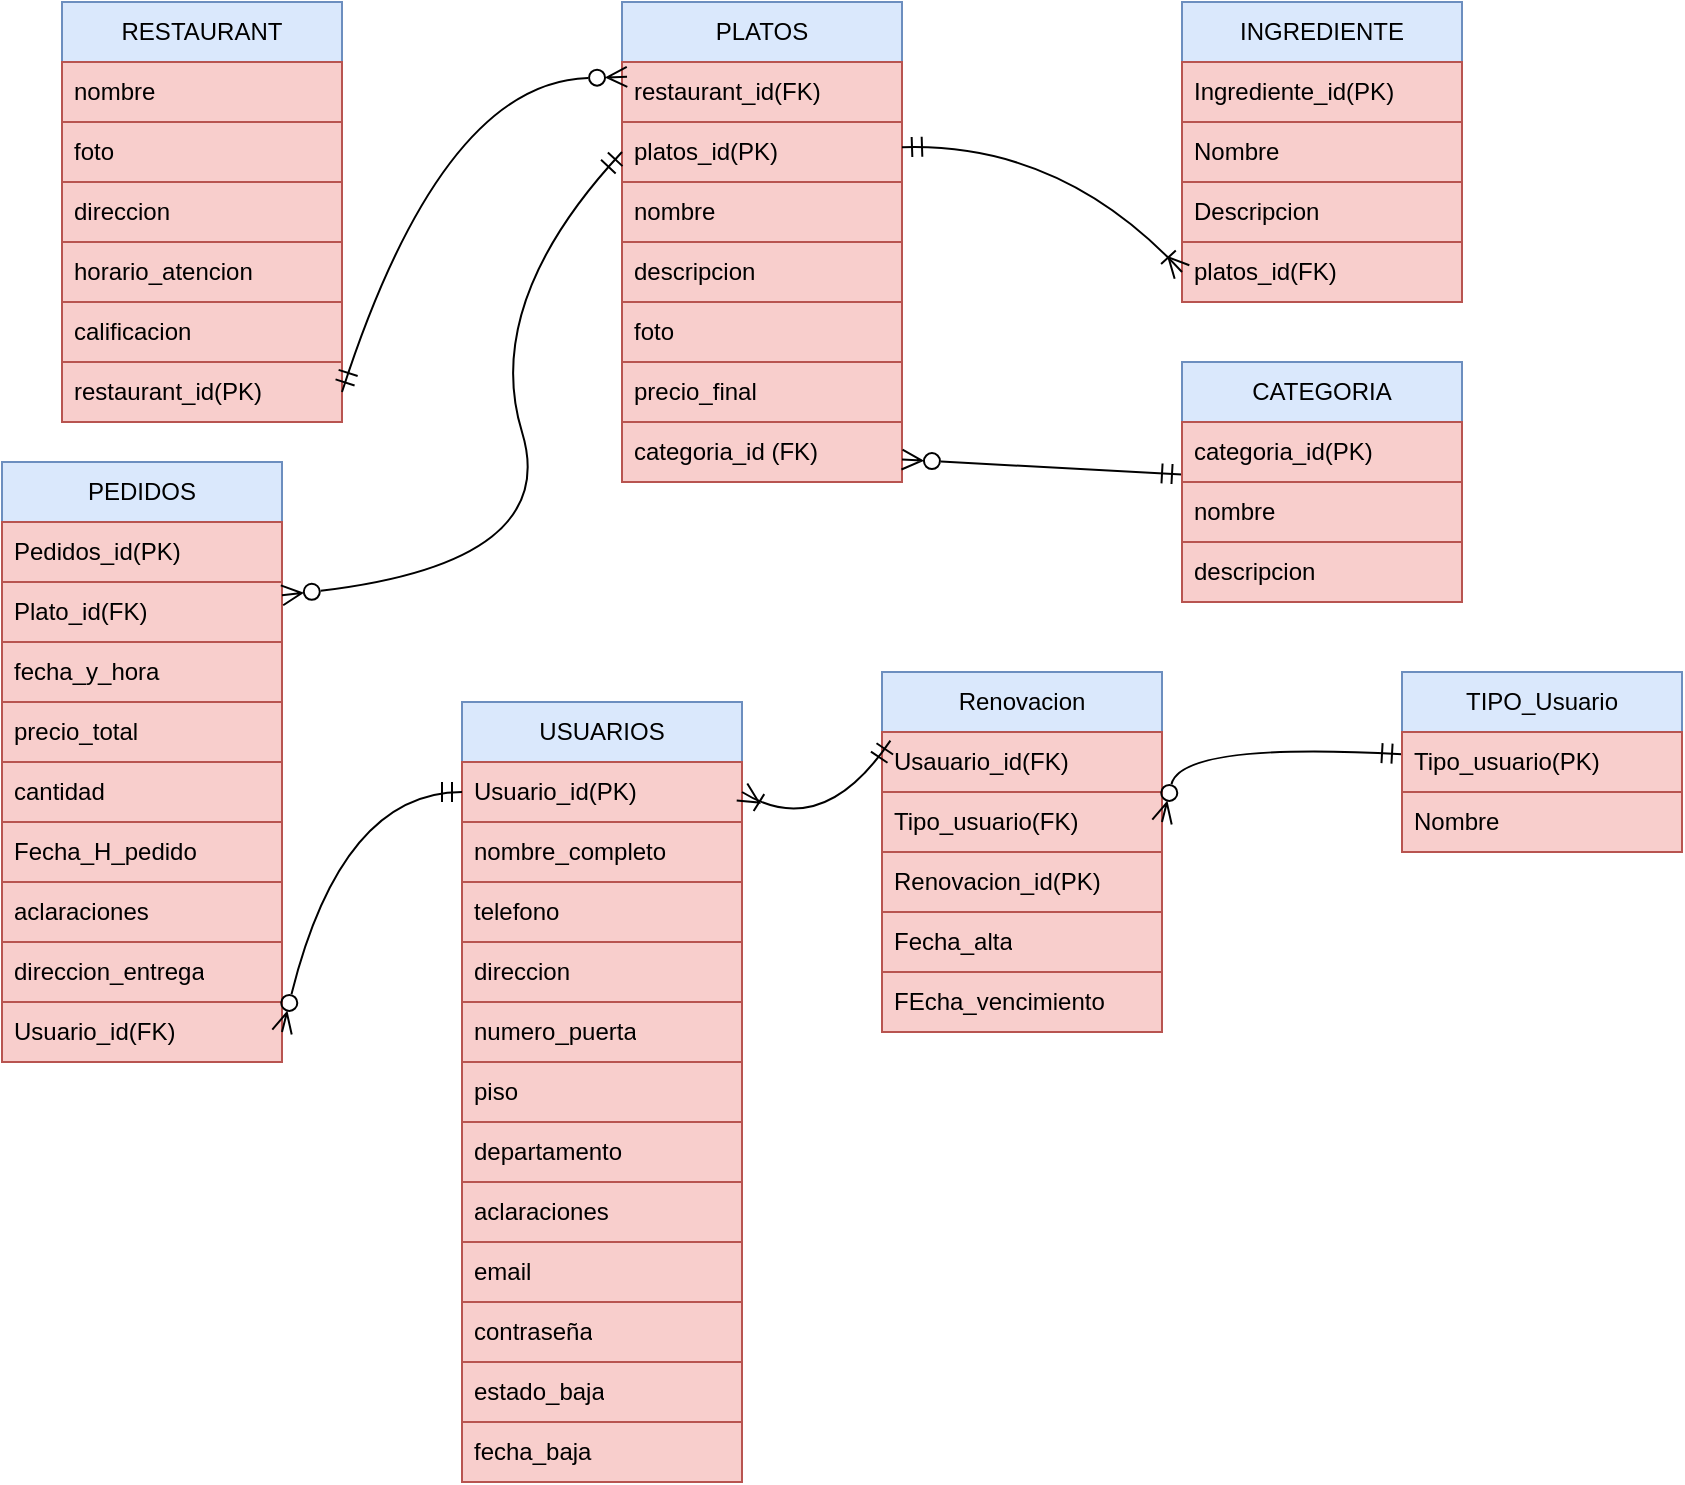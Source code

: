 <mxfile version="26.0.11">
  <diagram name="Página-1" id="m0YDP1p_Tk6nH9TLVI8F">
    <mxGraphModel dx="2087" dy="1421" grid="1" gridSize="10" guides="1" tooltips="1" connect="1" arrows="1" fold="1" page="0" pageScale="1" pageWidth="827" pageHeight="1169" math="0" shadow="0">
      <root>
        <mxCell id="0" />
        <mxCell id="1" parent="0" />
        <mxCell id="yJgGsB4csL-WOGq9Tf3d-1" value="RESTAURANT" style="swimlane;fontStyle=0;childLayout=stackLayout;horizontal=1;startSize=30;horizontalStack=0;resizeParent=1;resizeParentMax=0;resizeLast=0;collapsible=1;marginBottom=0;whiteSpace=wrap;html=1;fillColor=#dae8fc;strokeColor=#6c8ebf;" vertex="1" parent="1">
          <mxGeometry x="-290" y="-190" width="140" height="210" as="geometry" />
        </mxCell>
        <mxCell id="yJgGsB4csL-WOGq9Tf3d-2" value="nombre" style="text;strokeColor=#b85450;fillColor=#f8cecc;align=left;verticalAlign=middle;spacingLeft=4;spacingRight=4;overflow=hidden;points=[[0,0.5],[1,0.5]];portConstraint=eastwest;rotatable=0;whiteSpace=wrap;html=1;" vertex="1" parent="yJgGsB4csL-WOGq9Tf3d-1">
          <mxGeometry y="30" width="140" height="30" as="geometry" />
        </mxCell>
        <mxCell id="yJgGsB4csL-WOGq9Tf3d-3" value="foto" style="text;strokeColor=#b85450;fillColor=#f8cecc;align=left;verticalAlign=middle;spacingLeft=4;spacingRight=4;overflow=hidden;points=[[0,0.5],[1,0.5]];portConstraint=eastwest;rotatable=0;whiteSpace=wrap;html=1;" vertex="1" parent="yJgGsB4csL-WOGq9Tf3d-1">
          <mxGeometry y="60" width="140" height="30" as="geometry" />
        </mxCell>
        <mxCell id="yJgGsB4csL-WOGq9Tf3d-4" value="direccion" style="text;strokeColor=#b85450;fillColor=#f8cecc;align=left;verticalAlign=middle;spacingLeft=4;spacingRight=4;overflow=hidden;points=[[0,0.5],[1,0.5]];portConstraint=eastwest;rotatable=0;whiteSpace=wrap;html=1;" vertex="1" parent="yJgGsB4csL-WOGq9Tf3d-1">
          <mxGeometry y="90" width="140" height="30" as="geometry" />
        </mxCell>
        <mxCell id="yJgGsB4csL-WOGq9Tf3d-6" value="horario_atencion" style="text;strokeColor=#b85450;fillColor=#f8cecc;align=left;verticalAlign=middle;spacingLeft=4;spacingRight=4;overflow=hidden;points=[[0,0.5],[1,0.5]];portConstraint=eastwest;rotatable=0;whiteSpace=wrap;html=1;" vertex="1" parent="yJgGsB4csL-WOGq9Tf3d-1">
          <mxGeometry y="120" width="140" height="30" as="geometry" />
        </mxCell>
        <mxCell id="yJgGsB4csL-WOGq9Tf3d-5" value="calificacion" style="text;strokeColor=#b85450;fillColor=#f8cecc;align=left;verticalAlign=middle;spacingLeft=4;spacingRight=4;overflow=hidden;points=[[0,0.5],[1,0.5]];portConstraint=eastwest;rotatable=0;whiteSpace=wrap;html=1;" vertex="1" parent="yJgGsB4csL-WOGq9Tf3d-1">
          <mxGeometry y="150" width="140" height="30" as="geometry" />
        </mxCell>
        <mxCell id="yJgGsB4csL-WOGq9Tf3d-34" value="restaurant_id(PK)" style="text;strokeColor=#b85450;fillColor=#f8cecc;align=left;verticalAlign=middle;spacingLeft=4;spacingRight=4;overflow=hidden;points=[[0,0.5],[1,0.5]];portConstraint=eastwest;rotatable=0;whiteSpace=wrap;html=1;" vertex="1" parent="yJgGsB4csL-WOGq9Tf3d-1">
          <mxGeometry y="180" width="140" height="30" as="geometry" />
        </mxCell>
        <mxCell id="yJgGsB4csL-WOGq9Tf3d-8" value="PLATOS" style="swimlane;fontStyle=0;childLayout=stackLayout;horizontal=1;startSize=30;horizontalStack=0;resizeParent=1;resizeParentMax=0;resizeLast=0;collapsible=1;marginBottom=0;whiteSpace=wrap;html=1;fillColor=#dae8fc;strokeColor=#6c8ebf;" vertex="1" parent="1">
          <mxGeometry x="-10" y="-190" width="140" height="240" as="geometry" />
        </mxCell>
        <mxCell id="yJgGsB4csL-WOGq9Tf3d-9" value="restaurant_id(FK)" style="text;strokeColor=#b85450;fillColor=#f8cecc;align=left;verticalAlign=middle;spacingLeft=4;spacingRight=4;overflow=hidden;points=[[0,0.5],[1,0.5]];portConstraint=eastwest;rotatable=0;whiteSpace=wrap;html=1;" vertex="1" parent="yJgGsB4csL-WOGq9Tf3d-8">
          <mxGeometry y="30" width="140" height="30" as="geometry" />
        </mxCell>
        <mxCell id="yJgGsB4csL-WOGq9Tf3d-36" value="platos_id(PK)" style="text;strokeColor=#b85450;fillColor=#f8cecc;align=left;verticalAlign=middle;spacingLeft=4;spacingRight=4;overflow=hidden;points=[[0,0.5],[1,0.5]];portConstraint=eastwest;rotatable=0;whiteSpace=wrap;html=1;" vertex="1" parent="yJgGsB4csL-WOGq9Tf3d-8">
          <mxGeometry y="60" width="140" height="30" as="geometry" />
        </mxCell>
        <mxCell id="yJgGsB4csL-WOGq9Tf3d-14" value="nombre" style="text;strokeColor=#b85450;fillColor=#f8cecc;align=left;verticalAlign=middle;spacingLeft=4;spacingRight=4;overflow=hidden;points=[[0,0.5],[1,0.5]];portConstraint=eastwest;rotatable=0;whiteSpace=wrap;html=1;" vertex="1" parent="yJgGsB4csL-WOGq9Tf3d-8">
          <mxGeometry y="90" width="140" height="30" as="geometry" />
        </mxCell>
        <mxCell id="yJgGsB4csL-WOGq9Tf3d-10" value="descripcion" style="text;strokeColor=#b85450;fillColor=#f8cecc;align=left;verticalAlign=middle;spacingLeft=4;spacingRight=4;overflow=hidden;points=[[0,0.5],[1,0.5]];portConstraint=eastwest;rotatable=0;whiteSpace=wrap;html=1;" vertex="1" parent="yJgGsB4csL-WOGq9Tf3d-8">
          <mxGeometry y="120" width="140" height="30" as="geometry" />
        </mxCell>
        <mxCell id="yJgGsB4csL-WOGq9Tf3d-11" value="foto" style="text;strokeColor=#b85450;fillColor=#f8cecc;align=left;verticalAlign=middle;spacingLeft=4;spacingRight=4;overflow=hidden;points=[[0,0.5],[1,0.5]];portConstraint=eastwest;rotatable=0;whiteSpace=wrap;html=1;" vertex="1" parent="yJgGsB4csL-WOGq9Tf3d-8">
          <mxGeometry y="150" width="140" height="30" as="geometry" />
        </mxCell>
        <mxCell id="yJgGsB4csL-WOGq9Tf3d-12" value="precio_final" style="text;strokeColor=#b85450;fillColor=#f8cecc;align=left;verticalAlign=middle;spacingLeft=4;spacingRight=4;overflow=hidden;points=[[0,0.5],[1,0.5]];portConstraint=eastwest;rotatable=0;whiteSpace=wrap;html=1;" vertex="1" parent="yJgGsB4csL-WOGq9Tf3d-8">
          <mxGeometry y="180" width="140" height="30" as="geometry" />
        </mxCell>
        <mxCell id="yJgGsB4csL-WOGq9Tf3d-13" value="categoria_id (FK)" style="text;strokeColor=#b85450;fillColor=#f8cecc;align=left;verticalAlign=middle;spacingLeft=4;spacingRight=4;overflow=hidden;points=[[0,0.5],[1,0.5]];portConstraint=eastwest;rotatable=0;whiteSpace=wrap;html=1;" vertex="1" parent="yJgGsB4csL-WOGq9Tf3d-8">
          <mxGeometry y="210" width="140" height="30" as="geometry" />
        </mxCell>
        <mxCell id="yJgGsB4csL-WOGq9Tf3d-47" value="" style="edgeStyle=none;curved=1;rounded=0;orthogonalLoop=1;jettySize=auto;html=1;fontSize=12;startSize=8;endSize=8;endArrow=ERzeroToMany;endFill=0;startArrow=ERmandOne;startFill=0;" edge="1" parent="1" source="yJgGsB4csL-WOGq9Tf3d-15" target="yJgGsB4csL-WOGq9Tf3d-13">
          <mxGeometry relative="1" as="geometry" />
        </mxCell>
        <mxCell id="yJgGsB4csL-WOGq9Tf3d-15" value="CATEGORIA" style="swimlane;fontStyle=0;childLayout=stackLayout;horizontal=1;startSize=30;horizontalStack=0;resizeParent=1;resizeParentMax=0;resizeLast=0;collapsible=1;marginBottom=0;whiteSpace=wrap;html=1;fillColor=#dae8fc;strokeColor=#6c8ebf;" vertex="1" parent="1">
          <mxGeometry x="270" y="-10" width="140" height="120" as="geometry" />
        </mxCell>
        <mxCell id="yJgGsB4csL-WOGq9Tf3d-16" value="categoria_id(PK)" style="text;strokeColor=#b85450;fillColor=#f8cecc;align=left;verticalAlign=middle;spacingLeft=4;spacingRight=4;overflow=hidden;points=[[0,0.5],[1,0.5]];portConstraint=eastwest;rotatable=0;whiteSpace=wrap;html=1;" vertex="1" parent="yJgGsB4csL-WOGq9Tf3d-15">
          <mxGeometry y="30" width="140" height="30" as="geometry" />
        </mxCell>
        <mxCell id="yJgGsB4csL-WOGq9Tf3d-17" value="nombre" style="text;strokeColor=#b85450;fillColor=#f8cecc;align=left;verticalAlign=middle;spacingLeft=4;spacingRight=4;overflow=hidden;points=[[0,0.5],[1,0.5]];portConstraint=eastwest;rotatable=0;whiteSpace=wrap;html=1;" vertex="1" parent="yJgGsB4csL-WOGq9Tf3d-15">
          <mxGeometry y="60" width="140" height="30" as="geometry" />
        </mxCell>
        <mxCell id="yJgGsB4csL-WOGq9Tf3d-18" value="descripcion" style="text;strokeColor=#b85450;fillColor=#f8cecc;align=left;verticalAlign=middle;spacingLeft=4;spacingRight=4;overflow=hidden;points=[[0,0.5],[1,0.5]];portConstraint=eastwest;rotatable=0;whiteSpace=wrap;html=1;" vertex="1" parent="yJgGsB4csL-WOGq9Tf3d-15">
          <mxGeometry y="90" width="140" height="30" as="geometry" />
        </mxCell>
        <mxCell id="yJgGsB4csL-WOGq9Tf3d-22" value="PEDIDOS" style="swimlane;fontStyle=0;childLayout=stackLayout;horizontal=1;startSize=30;horizontalStack=0;resizeParent=1;resizeParentMax=0;resizeLast=0;collapsible=1;marginBottom=0;whiteSpace=wrap;html=1;fillColor=#dae8fc;strokeColor=#6c8ebf;" vertex="1" parent="1">
          <mxGeometry x="-320" y="40" width="140" height="300" as="geometry" />
        </mxCell>
        <mxCell id="yJgGsB4csL-WOGq9Tf3d-23" value="Pedidos_id(PK)" style="text;strokeColor=#b85450;fillColor=#f8cecc;align=left;verticalAlign=middle;spacingLeft=4;spacingRight=4;overflow=hidden;points=[[0,0.5],[1,0.5]];portConstraint=eastwest;rotatable=0;whiteSpace=wrap;html=1;" vertex="1" parent="yJgGsB4csL-WOGq9Tf3d-22">
          <mxGeometry y="30" width="140" height="30" as="geometry" />
        </mxCell>
        <mxCell id="yJgGsB4csL-WOGq9Tf3d-43" value="Plato_id(FK)" style="text;strokeColor=#b85450;fillColor=#f8cecc;align=left;verticalAlign=middle;spacingLeft=4;spacingRight=4;overflow=hidden;points=[[0,0.5],[1,0.5]];portConstraint=eastwest;rotatable=0;whiteSpace=wrap;html=1;" vertex="1" parent="yJgGsB4csL-WOGq9Tf3d-22">
          <mxGeometry y="60" width="140" height="30" as="geometry" />
        </mxCell>
        <mxCell id="yJgGsB4csL-WOGq9Tf3d-29" value="fecha_y_hora" style="text;strokeColor=#b85450;fillColor=#f8cecc;align=left;verticalAlign=middle;spacingLeft=4;spacingRight=4;overflow=hidden;points=[[0,0.5],[1,0.5]];portConstraint=eastwest;rotatable=0;whiteSpace=wrap;html=1;" vertex="1" parent="yJgGsB4csL-WOGq9Tf3d-22">
          <mxGeometry y="90" width="140" height="30" as="geometry" />
        </mxCell>
        <mxCell id="yJgGsB4csL-WOGq9Tf3d-26" value="precio_total" style="text;strokeColor=#b85450;fillColor=#f8cecc;align=left;verticalAlign=middle;spacingLeft=4;spacingRight=4;overflow=hidden;points=[[0,0.5],[1,0.5]];portConstraint=eastwest;rotatable=0;whiteSpace=wrap;html=1;" vertex="1" parent="yJgGsB4csL-WOGq9Tf3d-22">
          <mxGeometry y="120" width="140" height="30" as="geometry" />
        </mxCell>
        <mxCell id="yJgGsB4csL-WOGq9Tf3d-25" value="cantidad" style="text;strokeColor=#b85450;fillColor=#f8cecc;align=left;verticalAlign=middle;spacingLeft=4;spacingRight=4;overflow=hidden;points=[[0,0.5],[1,0.5]];portConstraint=eastwest;rotatable=0;whiteSpace=wrap;html=1;" vertex="1" parent="yJgGsB4csL-WOGq9Tf3d-22">
          <mxGeometry y="150" width="140" height="30" as="geometry" />
        </mxCell>
        <mxCell id="yJgGsB4csL-WOGq9Tf3d-24" value="Fecha_H_pedido" style="text;strokeColor=#b85450;fillColor=#f8cecc;align=left;verticalAlign=middle;spacingLeft=4;spacingRight=4;overflow=hidden;points=[[0,0.5],[1,0.5]];portConstraint=eastwest;rotatable=0;whiteSpace=wrap;html=1;" vertex="1" parent="yJgGsB4csL-WOGq9Tf3d-22">
          <mxGeometry y="180" width="140" height="30" as="geometry" />
        </mxCell>
        <mxCell id="yJgGsB4csL-WOGq9Tf3d-27" value="aclaraciones" style="text;strokeColor=#b85450;fillColor=#f8cecc;align=left;verticalAlign=middle;spacingLeft=4;spacingRight=4;overflow=hidden;points=[[0,0.5],[1,0.5]];portConstraint=eastwest;rotatable=0;whiteSpace=wrap;html=1;" vertex="1" parent="yJgGsB4csL-WOGq9Tf3d-22">
          <mxGeometry y="210" width="140" height="30" as="geometry" />
        </mxCell>
        <mxCell id="yJgGsB4csL-WOGq9Tf3d-28" value="direccion_entrega" style="text;strokeColor=#b85450;fillColor=#f8cecc;align=left;verticalAlign=middle;spacingLeft=4;spacingRight=4;overflow=hidden;points=[[0,0.5],[1,0.5]];portConstraint=eastwest;rotatable=0;whiteSpace=wrap;html=1;" vertex="1" parent="yJgGsB4csL-WOGq9Tf3d-22">
          <mxGeometry y="240" width="140" height="30" as="geometry" />
        </mxCell>
        <mxCell id="yJgGsB4csL-WOGq9Tf3d-42" value="Usuario_id(FK)" style="text;strokeColor=#b85450;fillColor=#f8cecc;align=left;verticalAlign=middle;spacingLeft=4;spacingRight=4;overflow=hidden;points=[[0,0.5],[1,0.5]];portConstraint=eastwest;rotatable=0;whiteSpace=wrap;html=1;" vertex="1" parent="yJgGsB4csL-WOGq9Tf3d-22">
          <mxGeometry y="270" width="140" height="30" as="geometry" />
        </mxCell>
        <mxCell id="yJgGsB4csL-WOGq9Tf3d-37" value="INGREDIENTE" style="swimlane;fontStyle=0;childLayout=stackLayout;horizontal=1;startSize=30;horizontalStack=0;resizeParent=1;resizeParentMax=0;resizeLast=0;collapsible=1;marginBottom=0;whiteSpace=wrap;html=1;fillColor=#dae8fc;strokeColor=#6c8ebf;" vertex="1" parent="1">
          <mxGeometry x="270" y="-190" width="140" height="150" as="geometry" />
        </mxCell>
        <mxCell id="yJgGsB4csL-WOGq9Tf3d-38" value="Ingrediente_id(PK)" style="text;strokeColor=#b85450;fillColor=#f8cecc;align=left;verticalAlign=middle;spacingLeft=4;spacingRight=4;overflow=hidden;points=[[0,0.5],[1,0.5]];portConstraint=eastwest;rotatable=0;whiteSpace=wrap;html=1;" vertex="1" parent="yJgGsB4csL-WOGq9Tf3d-37">
          <mxGeometry y="30" width="140" height="30" as="geometry" />
        </mxCell>
        <mxCell id="yJgGsB4csL-WOGq9Tf3d-39" value="Nombre" style="text;strokeColor=#b85450;fillColor=#f8cecc;align=left;verticalAlign=middle;spacingLeft=4;spacingRight=4;overflow=hidden;points=[[0,0.5],[1,0.5]];portConstraint=eastwest;rotatable=0;whiteSpace=wrap;html=1;" vertex="1" parent="yJgGsB4csL-WOGq9Tf3d-37">
          <mxGeometry y="60" width="140" height="30" as="geometry" />
        </mxCell>
        <mxCell id="yJgGsB4csL-WOGq9Tf3d-40" value="Descripcion" style="text;strokeColor=#b85450;fillColor=#f8cecc;align=left;verticalAlign=middle;spacingLeft=4;spacingRight=4;overflow=hidden;points=[[0,0.5],[1,0.5]];portConstraint=eastwest;rotatable=0;whiteSpace=wrap;html=1;" vertex="1" parent="yJgGsB4csL-WOGq9Tf3d-37">
          <mxGeometry y="90" width="140" height="30" as="geometry" />
        </mxCell>
        <mxCell id="yJgGsB4csL-WOGq9Tf3d-41" value="platos_id(FK)" style="text;strokeColor=#b85450;fillColor=#f8cecc;align=left;verticalAlign=middle;spacingLeft=4;spacingRight=4;overflow=hidden;points=[[0,0.5],[1,0.5]];portConstraint=eastwest;rotatable=0;whiteSpace=wrap;html=1;" vertex="1" parent="yJgGsB4csL-WOGq9Tf3d-37">
          <mxGeometry y="120" width="140" height="30" as="geometry" />
        </mxCell>
        <mxCell id="yJgGsB4csL-WOGq9Tf3d-45" value="" style="edgeStyle=none;curved=1;rounded=0;orthogonalLoop=1;jettySize=auto;html=1;fontSize=12;startSize=8;endSize=8;exitX=1;exitY=0.5;exitDx=0;exitDy=0;entryX=0.018;entryY=0.247;entryDx=0;entryDy=0;entryPerimeter=0;endArrow=ERzeroToMany;endFill=0;startArrow=ERmandOne;startFill=0;" edge="1" parent="1" source="yJgGsB4csL-WOGq9Tf3d-34" target="yJgGsB4csL-WOGq9Tf3d-9">
          <mxGeometry relative="1" as="geometry">
            <Array as="points">
              <mxPoint x="-100" y="-150" />
            </Array>
          </mxGeometry>
        </mxCell>
        <mxCell id="yJgGsB4csL-WOGq9Tf3d-46" value="" style="edgeStyle=none;curved=1;rounded=0;orthogonalLoop=1;jettySize=auto;html=1;fontSize=12;startSize=8;endSize=8;startArrow=ERoneToMany;startFill=0;endArrow=ERmandOne;endFill=0;exitX=0;exitY=0.5;exitDx=0;exitDy=0;" edge="1" parent="1" source="yJgGsB4csL-WOGq9Tf3d-41" target="yJgGsB4csL-WOGq9Tf3d-36">
          <mxGeometry relative="1" as="geometry">
            <Array as="points">
              <mxPoint x="210" y="-120" />
            </Array>
          </mxGeometry>
        </mxCell>
        <mxCell id="yJgGsB4csL-WOGq9Tf3d-52" value="" style="endArrow=ERmandOne;html=1;rounded=0;fontSize=12;startSize=8;endSize=8;curved=1;entryX=0;entryY=0.5;entryDx=0;entryDy=0;endFill=0;startArrow=ERzeroToMany;startFill=0;" edge="1" parent="1" source="yJgGsB4csL-WOGq9Tf3d-43" target="yJgGsB4csL-WOGq9Tf3d-36">
          <mxGeometry width="50" height="50" relative="1" as="geometry">
            <mxPoint x="470" y="280" as="sourcePoint" />
            <mxPoint x="520" y="230" as="targetPoint" />
            <Array as="points">
              <mxPoint x="-40" y="90" />
              <mxPoint x="-80" y="-40" />
            </Array>
          </mxGeometry>
        </mxCell>
        <mxCell id="yJgGsB4csL-WOGq9Tf3d-53" value="USUARIOS" style="swimlane;fontStyle=0;childLayout=stackLayout;horizontal=1;startSize=30;horizontalStack=0;resizeParent=1;resizeParentMax=0;resizeLast=0;collapsible=1;marginBottom=0;whiteSpace=wrap;html=1;fillColor=#dae8fc;strokeColor=#6c8ebf;" vertex="1" parent="1">
          <mxGeometry x="-90" y="160" width="140" height="390" as="geometry" />
        </mxCell>
        <mxCell id="yJgGsB4csL-WOGq9Tf3d-54" value="Usuario_id(PK)" style="text;strokeColor=#b85450;fillColor=#f8cecc;align=left;verticalAlign=middle;spacingLeft=4;spacingRight=4;overflow=hidden;points=[[0,0.5],[1,0.5]];portConstraint=eastwest;rotatable=0;whiteSpace=wrap;html=1;" vertex="1" parent="yJgGsB4csL-WOGq9Tf3d-53">
          <mxGeometry y="30" width="140" height="30" as="geometry" />
        </mxCell>
        <mxCell id="yJgGsB4csL-WOGq9Tf3d-55" value="nombre_completo" style="text;strokeColor=#b85450;fillColor=#f8cecc;align=left;verticalAlign=middle;spacingLeft=4;spacingRight=4;overflow=hidden;points=[[0,0.5],[1,0.5]];portConstraint=eastwest;rotatable=0;whiteSpace=wrap;html=1;" vertex="1" parent="yJgGsB4csL-WOGq9Tf3d-53">
          <mxGeometry y="60" width="140" height="30" as="geometry" />
        </mxCell>
        <mxCell id="yJgGsB4csL-WOGq9Tf3d-56" value="telefono" style="text;strokeColor=#b85450;fillColor=#f8cecc;align=left;verticalAlign=middle;spacingLeft=4;spacingRight=4;overflow=hidden;points=[[0,0.5],[1,0.5]];portConstraint=eastwest;rotatable=0;whiteSpace=wrap;html=1;" vertex="1" parent="yJgGsB4csL-WOGq9Tf3d-53">
          <mxGeometry y="90" width="140" height="30" as="geometry" />
        </mxCell>
        <mxCell id="yJgGsB4csL-WOGq9Tf3d-57" value="direccion" style="text;strokeColor=#b85450;fillColor=#f8cecc;align=left;verticalAlign=middle;spacingLeft=4;spacingRight=4;overflow=hidden;points=[[0,0.5],[1,0.5]];portConstraint=eastwest;rotatable=0;whiteSpace=wrap;html=1;" vertex="1" parent="yJgGsB4csL-WOGq9Tf3d-53">
          <mxGeometry y="120" width="140" height="30" as="geometry" />
        </mxCell>
        <mxCell id="yJgGsB4csL-WOGq9Tf3d-58" value="numero_puerta" style="text;strokeColor=#b85450;fillColor=#f8cecc;align=left;verticalAlign=middle;spacingLeft=4;spacingRight=4;overflow=hidden;points=[[0,0.5],[1,0.5]];portConstraint=eastwest;rotatable=0;whiteSpace=wrap;html=1;" vertex="1" parent="yJgGsB4csL-WOGq9Tf3d-53">
          <mxGeometry y="150" width="140" height="30" as="geometry" />
        </mxCell>
        <mxCell id="yJgGsB4csL-WOGq9Tf3d-59" value="piso" style="text;strokeColor=#b85450;fillColor=#f8cecc;align=left;verticalAlign=middle;spacingLeft=4;spacingRight=4;overflow=hidden;points=[[0,0.5],[1,0.5]];portConstraint=eastwest;rotatable=0;whiteSpace=wrap;html=1;" vertex="1" parent="yJgGsB4csL-WOGq9Tf3d-53">
          <mxGeometry y="180" width="140" height="30" as="geometry" />
        </mxCell>
        <mxCell id="yJgGsB4csL-WOGq9Tf3d-60" value="departamento" style="text;strokeColor=#b85450;fillColor=#f8cecc;align=left;verticalAlign=middle;spacingLeft=4;spacingRight=4;overflow=hidden;points=[[0,0.5],[1,0.5]];portConstraint=eastwest;rotatable=0;whiteSpace=wrap;html=1;" vertex="1" parent="yJgGsB4csL-WOGq9Tf3d-53">
          <mxGeometry y="210" width="140" height="30" as="geometry" />
        </mxCell>
        <mxCell id="yJgGsB4csL-WOGq9Tf3d-61" value="aclaraciones" style="text;strokeColor=#b85450;fillColor=#f8cecc;align=left;verticalAlign=middle;spacingLeft=4;spacingRight=4;overflow=hidden;points=[[0,0.5],[1,0.5]];portConstraint=eastwest;rotatable=0;whiteSpace=wrap;html=1;" vertex="1" parent="yJgGsB4csL-WOGq9Tf3d-53">
          <mxGeometry y="240" width="140" height="30" as="geometry" />
        </mxCell>
        <mxCell id="yJgGsB4csL-WOGq9Tf3d-62" value="email" style="text;strokeColor=#b85450;fillColor=#f8cecc;align=left;verticalAlign=middle;spacingLeft=4;spacingRight=4;overflow=hidden;points=[[0,0.5],[1,0.5]];portConstraint=eastwest;rotatable=0;whiteSpace=wrap;html=1;" vertex="1" parent="yJgGsB4csL-WOGq9Tf3d-53">
          <mxGeometry y="270" width="140" height="30" as="geometry" />
        </mxCell>
        <mxCell id="yJgGsB4csL-WOGq9Tf3d-63" value="contraseña" style="text;strokeColor=#b85450;fillColor=#f8cecc;align=left;verticalAlign=middle;spacingLeft=4;spacingRight=4;overflow=hidden;points=[[0,0.5],[1,0.5]];portConstraint=eastwest;rotatable=0;whiteSpace=wrap;html=1;" vertex="1" parent="yJgGsB4csL-WOGq9Tf3d-53">
          <mxGeometry y="300" width="140" height="30" as="geometry" />
        </mxCell>
        <mxCell id="yJgGsB4csL-WOGq9Tf3d-64" value="estado_baja" style="text;strokeColor=#b85450;fillColor=#f8cecc;align=left;verticalAlign=middle;spacingLeft=4;spacingRight=4;overflow=hidden;points=[[0,0.5],[1,0.5]];portConstraint=eastwest;rotatable=0;whiteSpace=wrap;html=1;" vertex="1" parent="yJgGsB4csL-WOGq9Tf3d-53">
          <mxGeometry y="330" width="140" height="30" as="geometry" />
        </mxCell>
        <mxCell id="yJgGsB4csL-WOGq9Tf3d-65" value="fecha_baja" style="text;strokeColor=#b85450;fillColor=#f8cecc;align=left;verticalAlign=middle;spacingLeft=4;spacingRight=4;overflow=hidden;points=[[0,0.5],[1,0.5]];portConstraint=eastwest;rotatable=0;whiteSpace=wrap;html=1;" vertex="1" parent="yJgGsB4csL-WOGq9Tf3d-53">
          <mxGeometry y="360" width="140" height="30" as="geometry" />
        </mxCell>
        <mxCell id="yJgGsB4csL-WOGq9Tf3d-66" value="Renovacion" style="swimlane;fontStyle=0;childLayout=stackLayout;horizontal=1;startSize=30;horizontalStack=0;resizeParent=1;resizeParentMax=0;resizeLast=0;collapsible=1;marginBottom=0;whiteSpace=wrap;html=1;fillColor=#dae8fc;strokeColor=#6c8ebf;" vertex="1" parent="1">
          <mxGeometry x="120" y="145" width="140" height="180" as="geometry" />
        </mxCell>
        <mxCell id="yJgGsB4csL-WOGq9Tf3d-67" value="Usauario_id(FK)" style="text;strokeColor=#b85450;fillColor=#f8cecc;align=left;verticalAlign=middle;spacingLeft=4;spacingRight=4;overflow=hidden;points=[[0,0.5],[1,0.5]];portConstraint=eastwest;rotatable=0;whiteSpace=wrap;html=1;" vertex="1" parent="yJgGsB4csL-WOGq9Tf3d-66">
          <mxGeometry y="30" width="140" height="30" as="geometry" />
        </mxCell>
        <mxCell id="yJgGsB4csL-WOGq9Tf3d-68" value="Tipo_usuario(FK)" style="text;strokeColor=#b85450;fillColor=#f8cecc;align=left;verticalAlign=middle;spacingLeft=4;spacingRight=4;overflow=hidden;points=[[0,0.5],[1,0.5]];portConstraint=eastwest;rotatable=0;whiteSpace=wrap;html=1;" vertex="1" parent="yJgGsB4csL-WOGq9Tf3d-66">
          <mxGeometry y="60" width="140" height="30" as="geometry" />
        </mxCell>
        <mxCell id="yJgGsB4csL-WOGq9Tf3d-69" value="Renovacion_id(PK)" style="text;strokeColor=#b85450;fillColor=#f8cecc;align=left;verticalAlign=middle;spacingLeft=4;spacingRight=4;overflow=hidden;points=[[0,0.5],[1,0.5]];portConstraint=eastwest;rotatable=0;whiteSpace=wrap;html=1;" vertex="1" parent="yJgGsB4csL-WOGq9Tf3d-66">
          <mxGeometry y="90" width="140" height="30" as="geometry" />
        </mxCell>
        <mxCell id="yJgGsB4csL-WOGq9Tf3d-71" value="Fecha_alta" style="text;strokeColor=#b85450;fillColor=#f8cecc;align=left;verticalAlign=middle;spacingLeft=4;spacingRight=4;overflow=hidden;points=[[0,0.5],[1,0.5]];portConstraint=eastwest;rotatable=0;whiteSpace=wrap;html=1;" vertex="1" parent="yJgGsB4csL-WOGq9Tf3d-66">
          <mxGeometry y="120" width="140" height="30" as="geometry" />
        </mxCell>
        <mxCell id="yJgGsB4csL-WOGq9Tf3d-72" value="FEcha_vencimiento" style="text;strokeColor=#b85450;fillColor=#f8cecc;align=left;verticalAlign=middle;spacingLeft=4;spacingRight=4;overflow=hidden;points=[[0,0.5],[1,0.5]];portConstraint=eastwest;rotatable=0;whiteSpace=wrap;html=1;" vertex="1" parent="yJgGsB4csL-WOGq9Tf3d-66">
          <mxGeometry y="150" width="140" height="30" as="geometry" />
        </mxCell>
        <mxCell id="yJgGsB4csL-WOGq9Tf3d-70" value="" style="edgeStyle=none;curved=1;rounded=0;orthogonalLoop=1;jettySize=auto;html=1;fontSize=12;startSize=8;endSize=8;entryX=0;entryY=0.5;entryDx=0;entryDy=0;exitX=1;exitY=0.5;exitDx=0;exitDy=0;startArrow=ERzeroToMany;startFill=0;endArrow=ERmandOne;endFill=0;" edge="1" parent="1" source="yJgGsB4csL-WOGq9Tf3d-42" target="yJgGsB4csL-WOGq9Tf3d-54">
          <mxGeometry relative="1" as="geometry">
            <Array as="points">
              <mxPoint x="-150" y="205" />
            </Array>
          </mxGeometry>
        </mxCell>
        <mxCell id="yJgGsB4csL-WOGq9Tf3d-78" value="" style="edgeStyle=none;curved=1;rounded=0;orthogonalLoop=1;jettySize=auto;html=1;fontSize=12;startSize=8;endSize=8;entryX=1;entryY=0.5;entryDx=0;entryDy=0;endArrow=ERzeroToMany;endFill=0;startArrow=ERmandOne;startFill=0;" edge="1" parent="1" source="yJgGsB4csL-WOGq9Tf3d-74" target="yJgGsB4csL-WOGq9Tf3d-68">
          <mxGeometry relative="1" as="geometry">
            <Array as="points">
              <mxPoint x="270" y="180" />
            </Array>
          </mxGeometry>
        </mxCell>
        <mxCell id="yJgGsB4csL-WOGq9Tf3d-73" value="TIPO_Usuario" style="swimlane;fontStyle=0;childLayout=stackLayout;horizontal=1;startSize=30;horizontalStack=0;resizeParent=1;resizeParentMax=0;resizeLast=0;collapsible=1;marginBottom=0;whiteSpace=wrap;html=1;fillColor=#dae8fc;strokeColor=#6c8ebf;" vertex="1" parent="1">
          <mxGeometry x="380" y="145" width="140" height="90" as="geometry" />
        </mxCell>
        <mxCell id="yJgGsB4csL-WOGq9Tf3d-74" value="Tipo_usuario(PK)" style="text;strokeColor=#b85450;fillColor=#f8cecc;align=left;verticalAlign=middle;spacingLeft=4;spacingRight=4;overflow=hidden;points=[[0,0.5],[1,0.5]];portConstraint=eastwest;rotatable=0;whiteSpace=wrap;html=1;" vertex="1" parent="yJgGsB4csL-WOGq9Tf3d-73">
          <mxGeometry y="30" width="140" height="30" as="geometry" />
        </mxCell>
        <mxCell id="yJgGsB4csL-WOGq9Tf3d-75" value="Nombre" style="text;strokeColor=#b85450;fillColor=#f8cecc;align=left;verticalAlign=middle;spacingLeft=4;spacingRight=4;overflow=hidden;points=[[0,0.5],[1,0.5]];portConstraint=eastwest;rotatable=0;whiteSpace=wrap;html=1;" vertex="1" parent="yJgGsB4csL-WOGq9Tf3d-73">
          <mxGeometry y="60" width="140" height="30" as="geometry" />
        </mxCell>
        <mxCell id="yJgGsB4csL-WOGq9Tf3d-79" value="" style="edgeStyle=none;curved=1;rounded=0;orthogonalLoop=1;jettySize=auto;html=1;fontSize=12;startSize=8;endSize=8;startArrow=ERoneToMany;startFill=0;endArrow=ERmandOne;endFill=0;entryX=0.03;entryY=0.143;entryDx=0;entryDy=0;entryPerimeter=0;exitX=1;exitY=0.5;exitDx=0;exitDy=0;" edge="1" parent="1" source="yJgGsB4csL-WOGq9Tf3d-54" target="yJgGsB4csL-WOGq9Tf3d-67">
          <mxGeometry relative="1" as="geometry">
            <Array as="points">
              <mxPoint x="90" y="230" />
            </Array>
          </mxGeometry>
        </mxCell>
      </root>
    </mxGraphModel>
  </diagram>
</mxfile>
